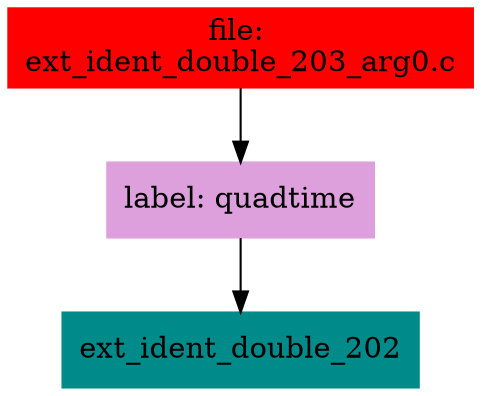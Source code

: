 digraph G {
node [shape=box]

0 [label="file: 
ext_ident_double_203_arg0.c",color=red, style=filled]
1 [label="label: quadtime",color=plum, style=filled]
0 -> 1
2 [label="ext_ident_double_202",color=cyan4, style=filled]
1 -> 2


}


